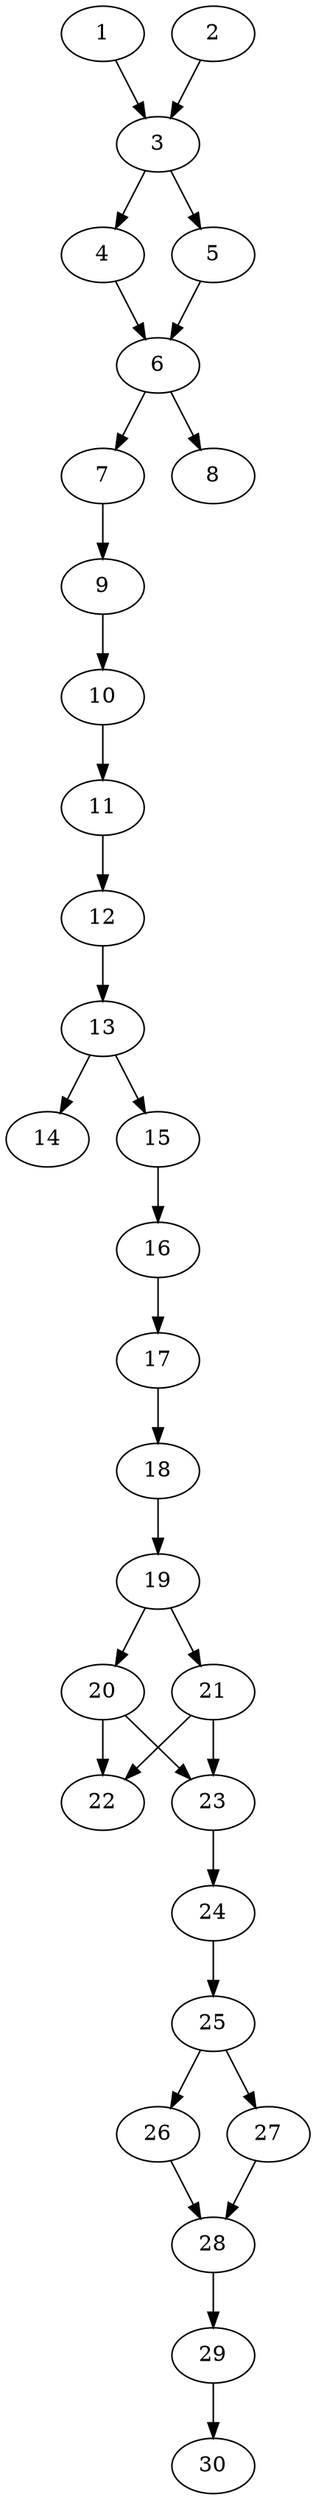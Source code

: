 // DAG automatically generated by daggen at Thu Oct  3 14:04:19 2019
// ./daggen --dot -n 30 --ccr 0.5 --fat 0.3 --regular 0.7 --density 0.9 --mindata 5242880 --maxdata 52428800 
digraph G {
  1 [size="42643456", alpha="0.00", expect_size="21321728"] 
  1 -> 3 [size ="21321728"]
  2 [size="86220800", alpha="0.07", expect_size="43110400"] 
  2 -> 3 [size ="43110400"]
  3 [size="36251648", alpha="0.02", expect_size="18125824"] 
  3 -> 4 [size ="18125824"]
  3 -> 5 [size ="18125824"]
  4 [size="71993344", alpha="0.08", expect_size="35996672"] 
  4 -> 6 [size ="35996672"]
  5 [size="37945344", alpha="0.09", expect_size="18972672"] 
  5 -> 6 [size ="18972672"]
  6 [size="61253632", alpha="0.10", expect_size="30626816"] 
  6 -> 7 [size ="30626816"]
  6 -> 8 [size ="30626816"]
  7 [size="22833152", alpha="0.11", expect_size="11416576"] 
  7 -> 9 [size ="11416576"]
  8 [size="22941696", alpha="0.02", expect_size="11470848"] 
  9 [size="12134400", alpha="0.04", expect_size="6067200"] 
  9 -> 10 [size ="6067200"]
  10 [size="60563456", alpha="0.05", expect_size="30281728"] 
  10 -> 11 [size ="30281728"]
  11 [size="90560512", alpha="0.03", expect_size="45280256"] 
  11 -> 12 [size ="45280256"]
  12 [size="92743680", alpha="0.05", expect_size="46371840"] 
  12 -> 13 [size ="46371840"]
  13 [size="32360448", alpha="0.03", expect_size="16180224"] 
  13 -> 14 [size ="16180224"]
  13 -> 15 [size ="16180224"]
  14 [size="42782720", alpha="0.18", expect_size="21391360"] 
  15 [size="81690624", alpha="0.04", expect_size="40845312"] 
  15 -> 16 [size ="40845312"]
  16 [size="27504640", alpha="0.09", expect_size="13752320"] 
  16 -> 17 [size ="13752320"]
  17 [size="77043712", alpha="0.03", expect_size="38521856"] 
  17 -> 18 [size ="38521856"]
  18 [size="33441792", alpha="0.01", expect_size="16720896"] 
  18 -> 19 [size ="16720896"]
  19 [size="41738240", alpha="0.00", expect_size="20869120"] 
  19 -> 20 [size ="20869120"]
  19 -> 21 [size ="20869120"]
  20 [size="62447616", alpha="0.07", expect_size="31223808"] 
  20 -> 22 [size ="31223808"]
  20 -> 23 [size ="31223808"]
  21 [size="87336960", alpha="0.01", expect_size="43668480"] 
  21 -> 22 [size ="43668480"]
  21 -> 23 [size ="43668480"]
  22 [size="102352896", alpha="0.11", expect_size="51176448"] 
  23 [size="29577216", alpha="0.07", expect_size="14788608"] 
  23 -> 24 [size ="14788608"]
  24 [size="43597824", alpha="0.15", expect_size="21798912"] 
  24 -> 25 [size ="21798912"]
  25 [size="36395008", alpha="0.09", expect_size="18197504"] 
  25 -> 26 [size ="18197504"]
  25 -> 27 [size ="18197504"]
  26 [size="52928512", alpha="0.15", expect_size="26464256"] 
  26 -> 28 [size ="26464256"]
  27 [size="96897024", alpha="0.02", expect_size="48448512"] 
  27 -> 28 [size ="48448512"]
  28 [size="15419392", alpha="0.13", expect_size="7709696"] 
  28 -> 29 [size ="7709696"]
  29 [size="18466816", alpha="0.03", expect_size="9233408"] 
  29 -> 30 [size ="9233408"]
  30 [size="18663424", alpha="0.05", expect_size="9331712"] 
}
